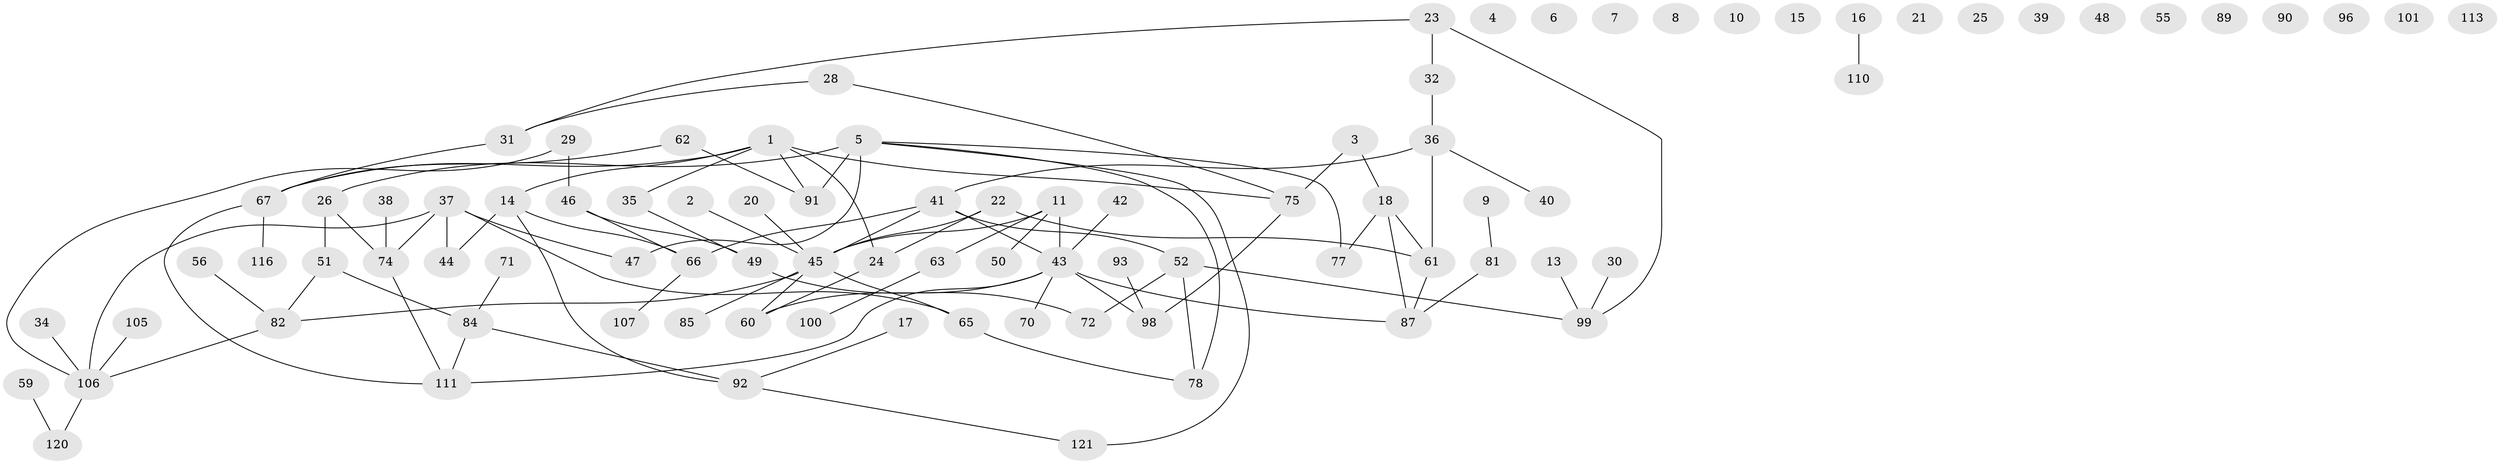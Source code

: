 // original degree distribution, {5: 0.05555555555555555, 1: 0.25396825396825395, 2: 0.23015873015873015, 0: 0.1111111111111111, 4: 0.11904761904761904, 3: 0.21428571428571427, 6: 0.015873015873015872}
// Generated by graph-tools (version 1.1) at 2025/41/03/06/25 10:41:24]
// undirected, 89 vertices, 100 edges
graph export_dot {
graph [start="1"]
  node [color=gray90,style=filled];
  1 [super="+27"];
  2 [super="+12"];
  3 [super="+53"];
  4;
  5 [super="+19"];
  6 [super="+57"];
  7;
  8;
  9;
  10;
  11 [super="+122"];
  13;
  14 [super="+33"];
  15;
  16;
  17 [super="+54"];
  18 [super="+123"];
  20;
  21;
  22 [super="+118"];
  23 [super="+109"];
  24 [super="+124"];
  25;
  26 [super="+68"];
  28;
  29 [super="+58"];
  30;
  31 [super="+64"];
  32;
  34;
  35 [super="+103"];
  36 [super="+97"];
  37 [super="+79"];
  38;
  39;
  40 [super="+76"];
  41;
  42;
  43 [super="+69"];
  44;
  45 [super="+102"];
  46;
  47 [super="+88"];
  48;
  49;
  50;
  51;
  52 [super="+73"];
  55;
  56 [super="+83"];
  59;
  60;
  61;
  62;
  63;
  65;
  66 [super="+125"];
  67 [super="+117"];
  70;
  71;
  72 [super="+108"];
  74 [super="+94"];
  75 [super="+86"];
  77 [super="+80"];
  78 [super="+112"];
  81;
  82;
  84 [super="+104"];
  85;
  87 [super="+115"];
  89;
  90;
  91;
  92 [super="+95"];
  93;
  96 [super="+114"];
  98;
  99 [super="+119"];
  100;
  101;
  105;
  106 [super="+126"];
  107;
  110;
  111;
  113;
  116;
  120;
  121;
  1 -- 24;
  1 -- 67;
  1 -- 75;
  1 -- 91;
  1 -- 35;
  1 -- 14;
  2 -- 45;
  3 -- 75;
  3 -- 18;
  5 -- 78;
  5 -- 91;
  5 -- 47 [weight=2];
  5 -- 121;
  5 -- 26;
  5 -- 77;
  9 -- 81;
  11 -- 63;
  11 -- 43;
  11 -- 50;
  11 -- 45;
  13 -- 99;
  14 -- 92;
  14 -- 66;
  14 -- 44;
  16 -- 110;
  17 -- 92;
  18 -- 61;
  18 -- 87;
  18 -- 77;
  20 -- 45;
  22 -- 61;
  22 -- 45;
  22 -- 24;
  23 -- 32;
  23 -- 99;
  23 -- 31;
  24 -- 60;
  26 -- 51;
  26 -- 74;
  28 -- 31;
  28 -- 75;
  29 -- 106;
  29 -- 46;
  30 -- 99;
  31 -- 67;
  32 -- 36;
  34 -- 106;
  35 -- 49;
  36 -- 40;
  36 -- 41;
  36 -- 61;
  37 -- 65;
  37 -- 74 [weight=2];
  37 -- 44;
  37 -- 47;
  37 -- 106;
  38 -- 74;
  41 -- 45;
  41 -- 43;
  41 -- 52;
  41 -- 66;
  42 -- 43;
  43 -- 70;
  43 -- 111;
  43 -- 98;
  43 -- 60;
  43 -- 87;
  45 -- 60;
  45 -- 82;
  45 -- 65;
  45 -- 85;
  46 -- 49;
  46 -- 66;
  49 -- 72;
  51 -- 82;
  51 -- 84;
  52 -- 78;
  52 -- 72;
  52 -- 99;
  56 -- 82;
  59 -- 120;
  61 -- 87;
  62 -- 91;
  62 -- 67;
  63 -- 100;
  65 -- 78;
  66 -- 107;
  67 -- 116;
  67 -- 111;
  71 -- 84;
  74 -- 111;
  75 -- 98;
  81 -- 87;
  82 -- 106;
  84 -- 111;
  84 -- 92;
  92 -- 121;
  93 -- 98;
  105 -- 106;
  106 -- 120;
}
